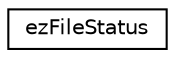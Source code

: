 digraph "Graphical Class Hierarchy"
{
 // LATEX_PDF_SIZE
  edge [fontname="Helvetica",fontsize="10",labelfontname="Helvetica",labelfontsize="10"];
  node [fontname="Helvetica",fontsize="10",shape=record];
  rankdir="LR";
  Node0 [label="ezFileStatus",height=0.2,width=0.4,color="black", fillcolor="white", style="filled",URL="$dc/dbc/structez_file_status.htm",tooltip="Information about a single file on disk. The file might be an asset or any other file (needed for dep..."];
}
